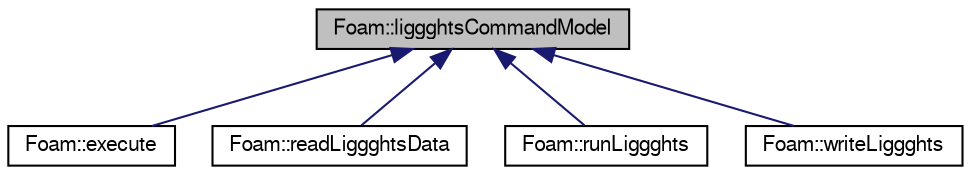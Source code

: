 digraph "Foam::liggghtsCommandModel"
{
  edge [fontname="FreeSans",fontsize="10",labelfontname="FreeSans",labelfontsize="10"];
  node [fontname="FreeSans",fontsize="10",shape=record];
  Node1 [label="Foam::liggghtsCommandModel",height=0.2,width=0.4,color="black", fillcolor="grey75", style="filled" fontcolor="black"];
  Node1 -> Node2 [dir="back",color="midnightblue",fontsize="10",style="solid",fontname="FreeSans"];
  Node2 [label="Foam::execute",height=0.2,width=0.4,color="black", fillcolor="white", style="filled",URL="$classFoam_1_1execute.html"];
  Node1 -> Node3 [dir="back",color="midnightblue",fontsize="10",style="solid",fontname="FreeSans"];
  Node3 [label="Foam::readLiggghtsData",height=0.2,width=0.4,color="black", fillcolor="white", style="filled",URL="$classFoam_1_1readLiggghtsData.html"];
  Node1 -> Node4 [dir="back",color="midnightblue",fontsize="10",style="solid",fontname="FreeSans"];
  Node4 [label="Foam::runLiggghts",height=0.2,width=0.4,color="black", fillcolor="white", style="filled",URL="$classFoam_1_1runLiggghts.html"];
  Node1 -> Node5 [dir="back",color="midnightblue",fontsize="10",style="solid",fontname="FreeSans"];
  Node5 [label="Foam::writeLiggghts",height=0.2,width=0.4,color="black", fillcolor="white", style="filled",URL="$classFoam_1_1writeLiggghts.html"];
}
